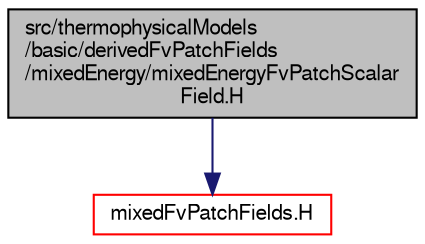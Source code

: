 digraph "src/thermophysicalModels/basic/derivedFvPatchFields/mixedEnergy/mixedEnergyFvPatchScalarField.H"
{
  bgcolor="transparent";
  edge [fontname="FreeSans",fontsize="10",labelfontname="FreeSans",labelfontsize="10"];
  node [fontname="FreeSans",fontsize="10",shape=record];
  Node0 [label="src/thermophysicalModels\l/basic/derivedFvPatchFields\l/mixedEnergy/mixedEnergyFvPatchScalar\lField.H",height=0.2,width=0.4,color="black", fillcolor="grey75", style="filled", fontcolor="black"];
  Node0 -> Node1 [color="midnightblue",fontsize="10",style="solid",fontname="FreeSans"];
  Node1 [label="mixedFvPatchFields.H",height=0.2,width=0.4,color="red",URL="$a01499.html"];
}
